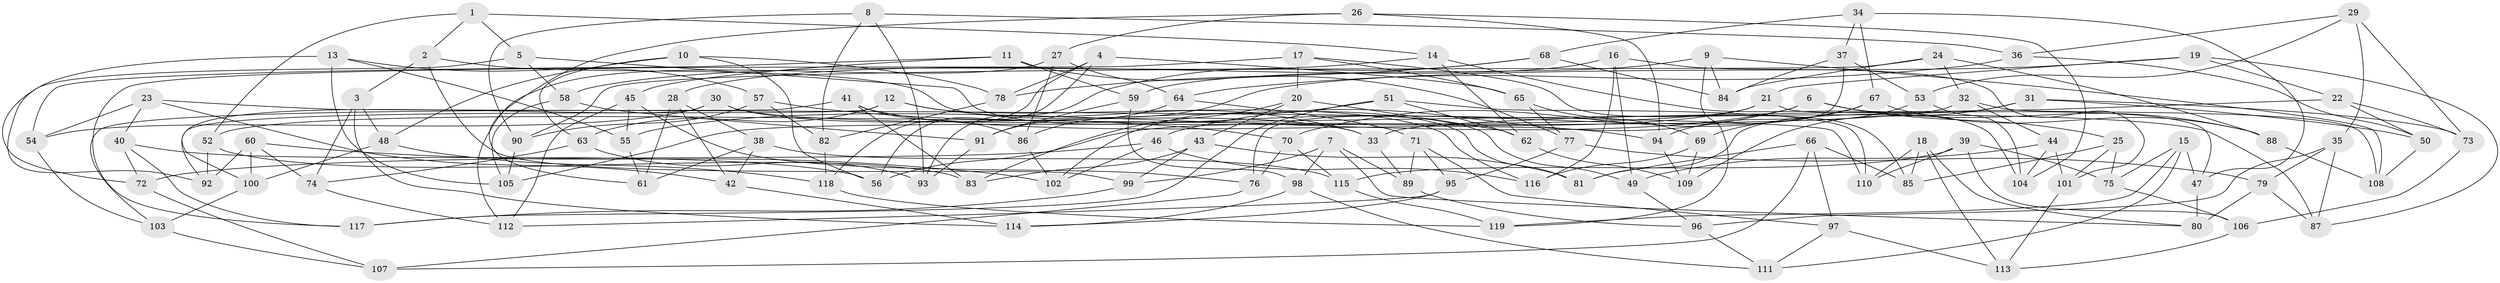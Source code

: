 // coarse degree distribution, {8: 0.19444444444444445, 4: 0.1111111111111111, 10: 0.1111111111111111, 7: 0.16666666666666666, 5: 0.1388888888888889, 9: 0.08333333333333333, 6: 0.1388888888888889, 3: 0.027777777777777776, 11: 0.027777777777777776}
// Generated by graph-tools (version 1.1) at 2025/53/03/04/25 22:53:47]
// undirected, 119 vertices, 238 edges
graph export_dot {
  node [color=gray90,style=filled];
  1;
  2;
  3;
  4;
  5;
  6;
  7;
  8;
  9;
  10;
  11;
  12;
  13;
  14;
  15;
  16;
  17;
  18;
  19;
  20;
  21;
  22;
  23;
  24;
  25;
  26;
  27;
  28;
  29;
  30;
  31;
  32;
  33;
  34;
  35;
  36;
  37;
  38;
  39;
  40;
  41;
  42;
  43;
  44;
  45;
  46;
  47;
  48;
  49;
  50;
  51;
  52;
  53;
  54;
  55;
  56;
  57;
  58;
  59;
  60;
  61;
  62;
  63;
  64;
  65;
  66;
  67;
  68;
  69;
  70;
  71;
  72;
  73;
  74;
  75;
  76;
  77;
  78;
  79;
  80;
  81;
  82;
  83;
  84;
  85;
  86;
  87;
  88;
  89;
  90;
  91;
  92;
  93;
  94;
  95;
  96;
  97;
  98;
  99;
  100;
  101;
  102;
  103;
  104;
  105;
  106;
  107;
  108;
  109;
  110;
  111;
  112;
  113;
  114;
  115;
  116;
  117;
  118;
  119;
  1 -- 14;
  1 -- 52;
  1 -- 2;
  1 -- 5;
  2 -- 81;
  2 -- 99;
  2 -- 3;
  3 -- 48;
  3 -- 114;
  3 -- 74;
  4 -- 65;
  4 -- 118;
  4 -- 78;
  4 -- 56;
  5 -- 58;
  5 -- 72;
  5 -- 49;
  6 -- 88;
  6 -- 25;
  6 -- 55;
  6 -- 46;
  7 -- 89;
  7 -- 98;
  7 -- 99;
  7 -- 80;
  8 -- 93;
  8 -- 90;
  8 -- 36;
  8 -- 82;
  9 -- 119;
  9 -- 108;
  9 -- 84;
  9 -- 59;
  10 -- 63;
  10 -- 48;
  10 -- 78;
  10 -- 56;
  11 -- 77;
  11 -- 54;
  11 -- 59;
  11 -- 45;
  12 -- 116;
  12 -- 33;
  12 -- 63;
  12 -- 92;
  13 -- 92;
  13 -- 57;
  13 -- 105;
  13 -- 55;
  14 -- 104;
  14 -- 58;
  14 -- 62;
  15 -- 119;
  15 -- 47;
  15 -- 75;
  15 -- 111;
  16 -- 28;
  16 -- 116;
  16 -- 49;
  16 -- 101;
  17 -- 65;
  17 -- 85;
  17 -- 117;
  17 -- 20;
  18 -- 113;
  18 -- 85;
  18 -- 80;
  18 -- 110;
  19 -- 21;
  19 -- 22;
  19 -- 87;
  19 -- 86;
  20 -- 62;
  20 -- 43;
  20 -- 83;
  21 -- 56;
  21 -- 47;
  21 -- 52;
  22 -- 33;
  22 -- 73;
  22 -- 50;
  23 -- 40;
  23 -- 110;
  23 -- 54;
  23 -- 42;
  24 -- 88;
  24 -- 84;
  24 -- 90;
  24 -- 32;
  25 -- 101;
  25 -- 85;
  25 -- 75;
  26 -- 104;
  26 -- 61;
  26 -- 27;
  26 -- 94;
  27 -- 86;
  27 -- 112;
  27 -- 64;
  28 -- 38;
  28 -- 42;
  28 -- 61;
  29 -- 73;
  29 -- 53;
  29 -- 36;
  29 -- 35;
  30 -- 87;
  30 -- 33;
  30 -- 100;
  30 -- 54;
  31 -- 73;
  31 -- 50;
  31 -- 109;
  31 -- 81;
  32 -- 105;
  32 -- 108;
  32 -- 44;
  33 -- 89;
  34 -- 47;
  34 -- 68;
  34 -- 67;
  34 -- 37;
  35 -- 87;
  35 -- 96;
  35 -- 79;
  36 -- 64;
  36 -- 50;
  37 -- 84;
  37 -- 76;
  37 -- 53;
  38 -- 61;
  38 -- 42;
  38 -- 115;
  39 -- 110;
  39 -- 75;
  39 -- 115;
  39 -- 106;
  40 -- 117;
  40 -- 56;
  40 -- 72;
  41 -- 86;
  41 -- 83;
  41 -- 94;
  41 -- 103;
  42 -- 114;
  43 -- 99;
  43 -- 83;
  43 -- 81;
  44 -- 49;
  44 -- 104;
  44 -- 101;
  45 -- 76;
  45 -- 112;
  45 -- 55;
  46 -- 102;
  46 -- 116;
  46 -- 72;
  47 -- 80;
  48 -- 118;
  48 -- 100;
  49 -- 96;
  50 -- 108;
  51 -- 102;
  51 -- 110;
  51 -- 62;
  51 -- 117;
  52 -- 92;
  52 -- 83;
  53 -- 69;
  53 -- 104;
  54 -- 103;
  55 -- 61;
  57 -- 70;
  57 -- 82;
  57 -- 90;
  58 -- 91;
  58 -- 105;
  59 -- 98;
  59 -- 91;
  60 -- 92;
  60 -- 74;
  60 -- 100;
  60 -- 102;
  62 -- 109;
  63 -- 74;
  63 -- 93;
  64 -- 71;
  64 -- 91;
  65 -- 77;
  65 -- 69;
  66 -- 107;
  66 -- 81;
  66 -- 97;
  66 -- 85;
  67 -- 88;
  67 -- 70;
  67 -- 94;
  68 -- 93;
  68 -- 84;
  68 -- 78;
  69 -- 109;
  69 -- 116;
  70 -- 115;
  70 -- 76;
  71 -- 89;
  71 -- 97;
  71 -- 95;
  72 -- 107;
  73 -- 106;
  74 -- 112;
  75 -- 106;
  76 -- 107;
  77 -- 95;
  77 -- 79;
  78 -- 82;
  79 -- 87;
  79 -- 80;
  82 -- 118;
  86 -- 102;
  88 -- 108;
  89 -- 96;
  90 -- 105;
  91 -- 93;
  94 -- 109;
  95 -- 114;
  95 -- 112;
  96 -- 111;
  97 -- 113;
  97 -- 111;
  98 -- 111;
  98 -- 114;
  99 -- 117;
  100 -- 103;
  101 -- 113;
  103 -- 107;
  106 -- 113;
  115 -- 119;
  118 -- 119;
}
